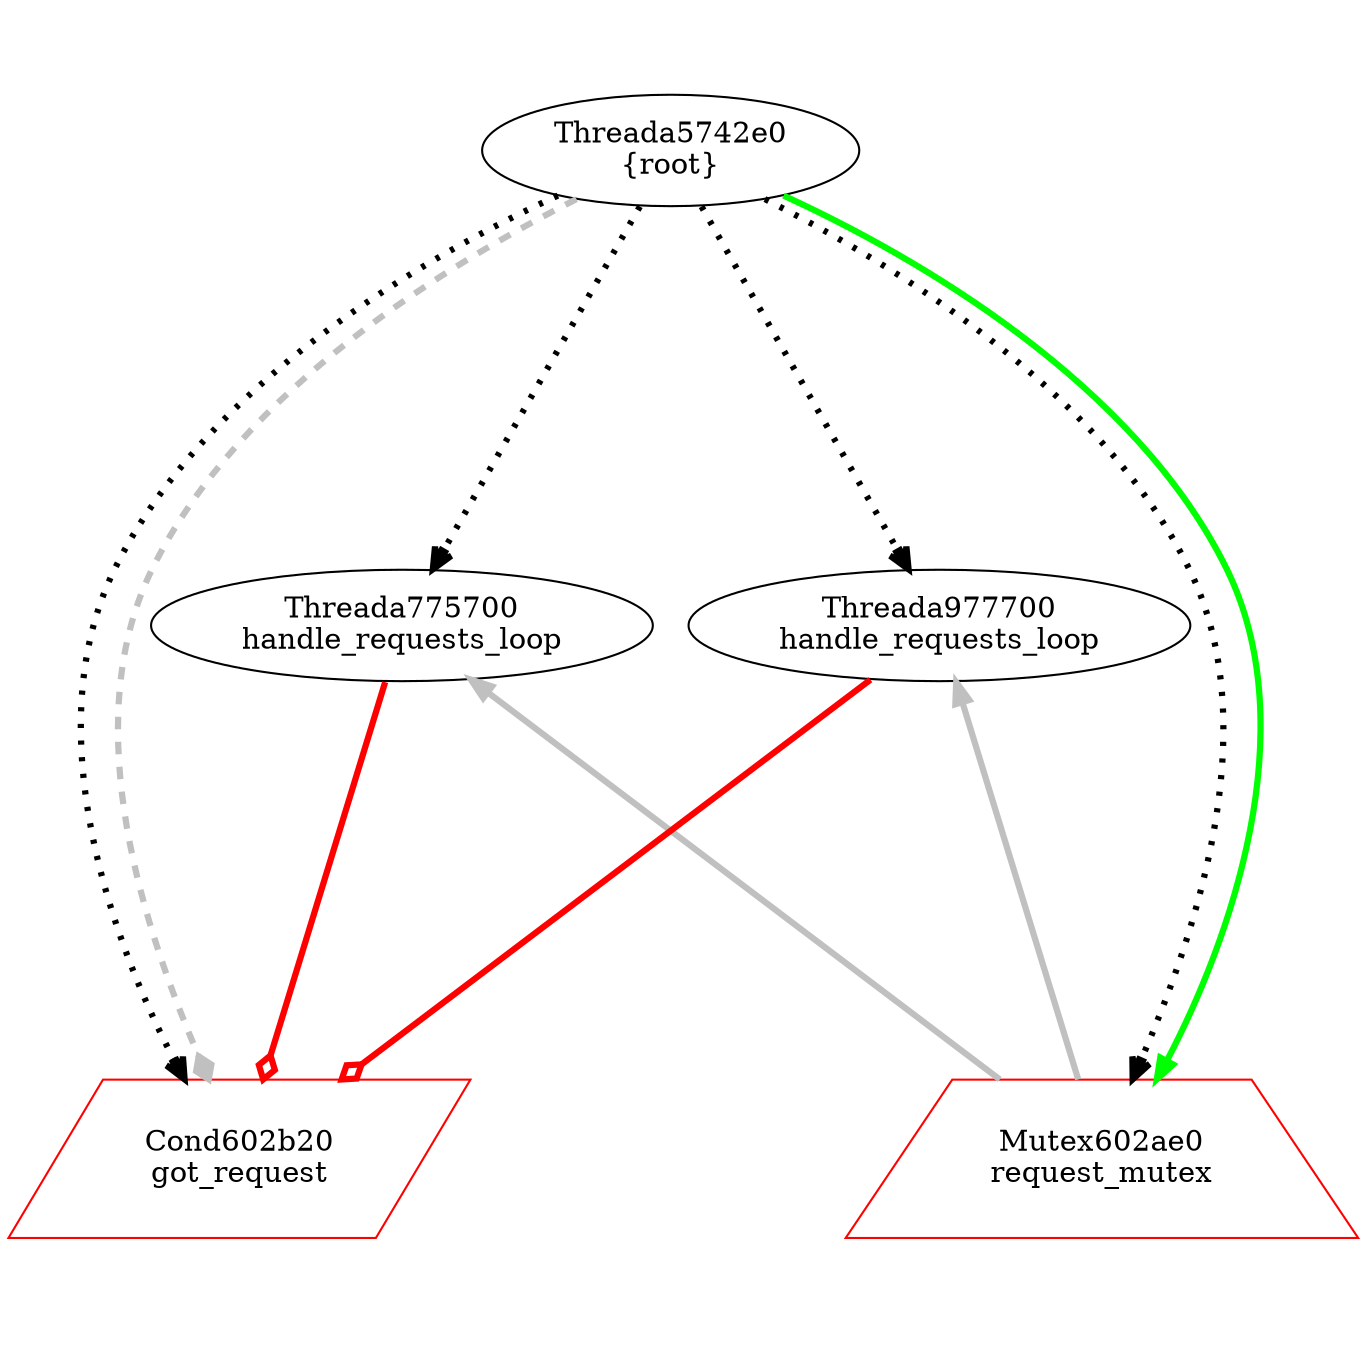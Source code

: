 digraph G {
graph[center=true, ratio=1];
Threada775700 [color=black,label="Threada775700\nhandle_requests_loop"];
Threada775700 -> Cond602b20 [arrowhead=odiamond,color=red,penwidth=3];
Threada775700 -> Mutex602ae0 [color=grey,dir=back,penwidth=3];
Threada977700 [color=black,label="Threada977700\nhandle_requests_loop"];
Threada977700 -> Cond602b20 [arrowhead=odiamond,color=red,penwidth=3];
Threada977700 -> Mutex602ae0 [color=grey,dir=back,penwidth=3];
Threada5742e0 [color=black,label="Threada5742e0\n{root}"];
Threada5742e0 -> Mutex602ae0 [style=dotted,arrowhead=open,penwidth=3];
Threada5742e0 -> Cond602b20 [style=dotted,arrowhead=open,penwidth=3];
Threada5742e0 -> Threada775700 [style=dotted,arrowhead=open,penwidth=3];
Threada5742e0 -> Threada977700 [style=dotted,arrowhead=open,penwidth=3];
Threada5742e0 -> Cond602b20 [style=dashed,arrowhead=diamond,color=grey,penwidth=3];
Threada5742e0 -> Mutex602ae0 [color=green,penwidth=3];
Cond602b20 [shape=parallelogram,color=red,label="Cond602b20\ngot_request"];
Mutex602ae0 [shape=trapezium,color=red,label="Mutex602ae0\nrequest_mutex"];
}